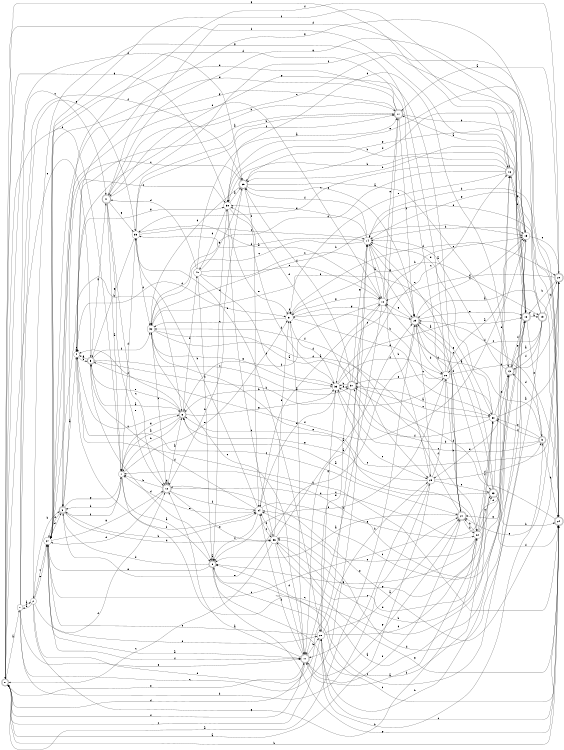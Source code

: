 digraph n34_10 {
__start0 [label="" shape="none"];

rankdir=LR;
size="8,5";

s0 [style="rounded,filled", color="black", fillcolor="white" shape="doublecircle", label="0"];
s1 [style="filled", color="black", fillcolor="white" shape="circle", label="1"];
s2 [style="filled", color="black", fillcolor="white" shape="circle", label="2"];
s3 [style="rounded,filled", color="black", fillcolor="white" shape="doublecircle", label="3"];
s4 [style="filled", color="black", fillcolor="white" shape="circle", label="4"];
s5 [style="rounded,filled", color="black", fillcolor="white" shape="doublecircle", label="5"];
s6 [style="rounded,filled", color="black", fillcolor="white" shape="doublecircle", label="6"];
s7 [style="filled", color="black", fillcolor="white" shape="circle", label="7"];
s8 [style="rounded,filled", color="black", fillcolor="white" shape="doublecircle", label="8"];
s9 [style="rounded,filled", color="black", fillcolor="white" shape="doublecircle", label="9"];
s10 [style="filled", color="black", fillcolor="white" shape="circle", label="10"];
s11 [style="rounded,filled", color="black", fillcolor="white" shape="doublecircle", label="11"];
s12 [style="rounded,filled", color="black", fillcolor="white" shape="doublecircle", label="12"];
s13 [style="rounded,filled", color="black", fillcolor="white" shape="doublecircle", label="13"];
s14 [style="filled", color="black", fillcolor="white" shape="circle", label="14"];
s15 [style="filled", color="black", fillcolor="white" shape="circle", label="15"];
s16 [style="rounded,filled", color="black", fillcolor="white" shape="doublecircle", label="16"];
s17 [style="rounded,filled", color="black", fillcolor="white" shape="doublecircle", label="17"];
s18 [style="rounded,filled", color="black", fillcolor="white" shape="doublecircle", label="18"];
s19 [style="rounded,filled", color="black", fillcolor="white" shape="doublecircle", label="19"];
s20 [style="rounded,filled", color="black", fillcolor="white" shape="doublecircle", label="20"];
s21 [style="rounded,filled", color="black", fillcolor="white" shape="doublecircle", label="21"];
s22 [style="filled", color="black", fillcolor="white" shape="circle", label="22"];
s23 [style="rounded,filled", color="black", fillcolor="white" shape="doublecircle", label="23"];
s24 [style="rounded,filled", color="black", fillcolor="white" shape="doublecircle", label="24"];
s25 [style="rounded,filled", color="black", fillcolor="white" shape="doublecircle", label="25"];
s26 [style="filled", color="black", fillcolor="white" shape="circle", label="26"];
s27 [style="filled", color="black", fillcolor="white" shape="circle", label="27"];
s28 [style="filled", color="black", fillcolor="white" shape="circle", label="28"];
s29 [style="filled", color="black", fillcolor="white" shape="circle", label="29"];
s30 [style="filled", color="black", fillcolor="white" shape="circle", label="30"];
s31 [style="filled", color="black", fillcolor="white" shape="circle", label="31"];
s32 [style="filled", color="black", fillcolor="white" shape="circle", label="32"];
s33 [style="filled", color="black", fillcolor="white" shape="circle", label="33"];
s34 [style="filled", color="black", fillcolor="white" shape="circle", label="34"];
s35 [style="filled", color="black", fillcolor="white" shape="circle", label="35"];
s36 [style="filled", color="black", fillcolor="white" shape="circle", label="36"];
s37 [style="rounded,filled", color="black", fillcolor="white" shape="doublecircle", label="37"];
s38 [style="filled", color="black", fillcolor="white" shape="circle", label="38"];
s39 [style="rounded,filled", color="black", fillcolor="white" shape="doublecircle", label="39"];
s40 [style="filled", color="black", fillcolor="white" shape="circle", label="40"];
s41 [style="rounded,filled", color="black", fillcolor="white" shape="doublecircle", label="41"];
s0 -> s1 [label="a"];
s0 -> s24 [label="b"];
s0 -> s41 [label="c"];
s0 -> s7 [label="d"];
s0 -> s5 [label="e"];
s0 -> s11 [label="f"];
s0 -> s16 [label="g"];
s1 -> s2 [label="a"];
s1 -> s29 [label="b"];
s1 -> s14 [label="c"];
s1 -> s39 [label="d"];
s1 -> s11 [label="e"];
s1 -> s39 [label="f"];
s1 -> s35 [label="g"];
s2 -> s1 [label="a"];
s2 -> s3 [label="b"];
s2 -> s27 [label="c"];
s2 -> s14 [label="d"];
s2 -> s27 [label="e"];
s2 -> s12 [label="f"];
s2 -> s22 [label="g"];
s3 -> s4 [label="a"];
s3 -> s34 [label="b"];
s3 -> s38 [label="c"];
s3 -> s36 [label="d"];
s3 -> s25 [label="e"];
s3 -> s27 [label="f"];
s3 -> s7 [label="g"];
s4 -> s5 [label="a"];
s4 -> s24 [label="b"];
s4 -> s21 [label="c"];
s4 -> s31 [label="d"];
s4 -> s4 [label="e"];
s4 -> s34 [label="f"];
s4 -> s38 [label="g"];
s5 -> s6 [label="a"];
s5 -> s26 [label="b"];
s5 -> s37 [label="c"];
s5 -> s8 [label="d"];
s5 -> s4 [label="e"];
s5 -> s32 [label="f"];
s5 -> s41 [label="g"];
s6 -> s7 [label="a"];
s6 -> s7 [label="b"];
s6 -> s4 [label="c"];
s6 -> s40 [label="d"];
s6 -> s5 [label="e"];
s6 -> s4 [label="f"];
s6 -> s33 [label="g"];
s7 -> s8 [label="a"];
s7 -> s3 [label="b"];
s7 -> s23 [label="c"];
s7 -> s35 [label="d"];
s7 -> s31 [label="e"];
s7 -> s3 [label="f"];
s7 -> s6 [label="g"];
s8 -> s8 [label="a"];
s8 -> s9 [label="b"];
s8 -> s24 [label="c"];
s8 -> s3 [label="d"];
s8 -> s27 [label="e"];
s8 -> s38 [label="f"];
s8 -> s24 [label="g"];
s9 -> s10 [label="a"];
s9 -> s37 [label="b"];
s9 -> s33 [label="c"];
s9 -> s13 [label="d"];
s9 -> s30 [label="e"];
s9 -> s30 [label="f"];
s9 -> s24 [label="g"];
s10 -> s11 [label="a"];
s10 -> s11 [label="b"];
s10 -> s15 [label="c"];
s10 -> s27 [label="d"];
s10 -> s17 [label="e"];
s10 -> s6 [label="f"];
s10 -> s31 [label="g"];
s11 -> s12 [label="a"];
s11 -> s28 [label="b"];
s11 -> s32 [label="c"];
s11 -> s0 [label="d"];
s11 -> s0 [label="e"];
s11 -> s34 [label="f"];
s11 -> s21 [label="g"];
s12 -> s6 [label="a"];
s12 -> s7 [label="b"];
s12 -> s13 [label="c"];
s12 -> s27 [label="d"];
s12 -> s36 [label="e"];
s12 -> s34 [label="f"];
s12 -> s12 [label="g"];
s13 -> s14 [label="a"];
s13 -> s28 [label="b"];
s13 -> s34 [label="c"];
s13 -> s38 [label="d"];
s13 -> s29 [label="e"];
s13 -> s18 [label="f"];
s13 -> s18 [label="g"];
s14 -> s10 [label="a"];
s14 -> s15 [label="b"];
s14 -> s32 [label="c"];
s14 -> s35 [label="d"];
s14 -> s38 [label="e"];
s14 -> s39 [label="f"];
s14 -> s25 [label="g"];
s15 -> s8 [label="a"];
s15 -> s16 [label="b"];
s15 -> s4 [label="c"];
s15 -> s39 [label="d"];
s15 -> s20 [label="e"];
s15 -> s5 [label="f"];
s15 -> s41 [label="g"];
s16 -> s17 [label="a"];
s16 -> s38 [label="b"];
s16 -> s35 [label="c"];
s16 -> s32 [label="d"];
s16 -> s31 [label="e"];
s16 -> s0 [label="f"];
s16 -> s15 [label="g"];
s17 -> s4 [label="a"];
s17 -> s18 [label="b"];
s17 -> s33 [label="c"];
s17 -> s27 [label="d"];
s17 -> s27 [label="e"];
s17 -> s25 [label="f"];
s17 -> s27 [label="g"];
s18 -> s19 [label="a"];
s18 -> s39 [label="b"];
s18 -> s8 [label="c"];
s18 -> s7 [label="d"];
s18 -> s9 [label="e"];
s18 -> s27 [label="f"];
s18 -> s21 [label="g"];
s19 -> s13 [label="a"];
s19 -> s20 [label="b"];
s19 -> s26 [label="c"];
s19 -> s36 [label="d"];
s19 -> s14 [label="e"];
s19 -> s13 [label="f"];
s19 -> s4 [label="g"];
s20 -> s17 [label="a"];
s20 -> s18 [label="b"];
s20 -> s6 [label="c"];
s20 -> s10 [label="d"];
s20 -> s12 [label="e"];
s20 -> s3 [label="f"];
s20 -> s21 [label="g"];
s21 -> s8 [label="a"];
s21 -> s22 [label="b"];
s21 -> s14 [label="c"];
s21 -> s25 [label="d"];
s21 -> s11 [label="e"];
s21 -> s32 [label="f"];
s21 -> s41 [label="g"];
s22 -> s11 [label="a"];
s22 -> s21 [label="b"];
s22 -> s23 [label="c"];
s22 -> s16 [label="d"];
s22 -> s34 [label="e"];
s22 -> s30 [label="f"];
s22 -> s8 [label="g"];
s23 -> s6 [label="a"];
s23 -> s24 [label="b"];
s23 -> s25 [label="c"];
s23 -> s36 [label="d"];
s23 -> s16 [label="e"];
s23 -> s24 [label="f"];
s23 -> s25 [label="g"];
s24 -> s25 [label="a"];
s24 -> s14 [label="b"];
s24 -> s28 [label="c"];
s24 -> s37 [label="d"];
s24 -> s38 [label="e"];
s24 -> s25 [label="f"];
s24 -> s14 [label="g"];
s25 -> s0 [label="a"];
s25 -> s26 [label="b"];
s25 -> s29 [label="c"];
s25 -> s15 [label="d"];
s25 -> s18 [label="e"];
s25 -> s23 [label="f"];
s25 -> s10 [label="g"];
s26 -> s15 [label="a"];
s26 -> s21 [label="b"];
s26 -> s20 [label="c"];
s26 -> s27 [label="d"];
s26 -> s37 [label="e"];
s26 -> s8 [label="f"];
s26 -> s2 [label="g"];
s27 -> s11 [label="a"];
s27 -> s6 [label="b"];
s27 -> s21 [label="c"];
s27 -> s3 [label="d"];
s27 -> s28 [label="e"];
s27 -> s11 [label="f"];
s27 -> s12 [label="g"];
s28 -> s21 [label="a"];
s28 -> s29 [label="b"];
s28 -> s0 [label="c"];
s28 -> s22 [label="d"];
s28 -> s27 [label="e"];
s28 -> s30 [label="f"];
s28 -> s33 [label="g"];
s29 -> s0 [label="a"];
s29 -> s14 [label="b"];
s29 -> s11 [label="c"];
s29 -> s9 [label="d"];
s29 -> s23 [label="e"];
s29 -> s26 [label="f"];
s29 -> s6 [label="g"];
s30 -> s20 [label="a"];
s30 -> s31 [label="b"];
s30 -> s37 [label="c"];
s30 -> s14 [label="d"];
s30 -> s13 [label="e"];
s30 -> s33 [label="f"];
s30 -> s36 [label="g"];
s31 -> s11 [label="a"];
s31 -> s19 [label="b"];
s31 -> s32 [label="c"];
s31 -> s20 [label="d"];
s31 -> s30 [label="e"];
s31 -> s31 [label="f"];
s31 -> s25 [label="g"];
s32 -> s29 [label="a"];
s32 -> s15 [label="b"];
s32 -> s12 [label="c"];
s32 -> s22 [label="d"];
s32 -> s22 [label="e"];
s32 -> s30 [label="f"];
s32 -> s33 [label="g"];
s33 -> s18 [label="a"];
s33 -> s6 [label="b"];
s33 -> s29 [label="c"];
s33 -> s31 [label="d"];
s33 -> s34 [label="e"];
s33 -> s26 [label="f"];
s33 -> s37 [label="g"];
s34 -> s10 [label="a"];
s34 -> s35 [label="b"];
s34 -> s36 [label="c"];
s34 -> s5 [label="d"];
s34 -> s7 [label="e"];
s34 -> s8 [label="f"];
s34 -> s22 [label="g"];
s35 -> s10 [label="a"];
s35 -> s17 [label="b"];
s35 -> s14 [label="c"];
s35 -> s32 [label="d"];
s35 -> s28 [label="e"];
s35 -> s17 [label="f"];
s35 -> s5 [label="g"];
s36 -> s25 [label="a"];
s36 -> s15 [label="b"];
s36 -> s0 [label="c"];
s36 -> s11 [label="d"];
s36 -> s31 [label="e"];
s36 -> s34 [label="f"];
s36 -> s24 [label="g"];
s37 -> s30 [label="a"];
s37 -> s33 [label="b"];
s37 -> s16 [label="c"];
s37 -> s38 [label="d"];
s37 -> s28 [label="e"];
s37 -> s39 [label="f"];
s37 -> s14 [label="g"];
s38 -> s39 [label="a"];
s38 -> s16 [label="b"];
s38 -> s36 [label="c"];
s38 -> s40 [label="d"];
s38 -> s31 [label="e"];
s38 -> s33 [label="f"];
s38 -> s0 [label="g"];
s39 -> s13 [label="a"];
s39 -> s12 [label="b"];
s39 -> s3 [label="c"];
s39 -> s32 [label="d"];
s39 -> s25 [label="e"];
s39 -> s34 [label="f"];
s39 -> s18 [label="g"];
s40 -> s17 [label="a"];
s40 -> s8 [label="b"];
s40 -> s25 [label="c"];
s40 -> s41 [label="d"];
s40 -> s10 [label="e"];
s40 -> s33 [label="f"];
s40 -> s39 [label="g"];
s41 -> s7 [label="a"];
s41 -> s17 [label="b"];
s41 -> s12 [label="c"];
s41 -> s18 [label="d"];
s41 -> s12 [label="e"];
s41 -> s24 [label="f"];
s41 -> s35 [label="g"];

}